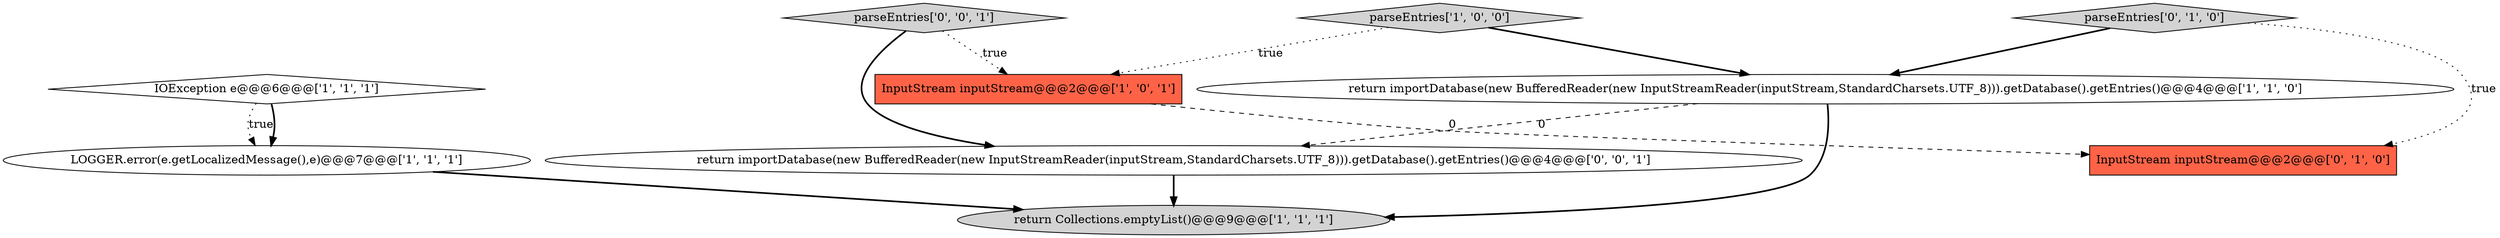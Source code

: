 digraph {
5 [style = filled, label = "LOGGER.error(e.getLocalizedMessage(),e)@@@7@@@['1', '1', '1']", fillcolor = white, shape = ellipse image = "AAA0AAABBB1BBB"];
4 [style = filled, label = "InputStream inputStream@@@2@@@['1', '0', '1']", fillcolor = tomato, shape = box image = "AAA0AAABBB1BBB"];
3 [style = filled, label = "return Collections.emptyList()@@@9@@@['1', '1', '1']", fillcolor = lightgray, shape = ellipse image = "AAA0AAABBB1BBB"];
0 [style = filled, label = "return importDatabase(new BufferedReader(new InputStreamReader(inputStream,StandardCharsets.UTF_8))).getDatabase().getEntries()@@@4@@@['1', '1', '0']", fillcolor = white, shape = ellipse image = "AAA0AAABBB1BBB"];
7 [style = filled, label = "InputStream inputStream@@@2@@@['0', '1', '0']", fillcolor = tomato, shape = box image = "AAA1AAABBB2BBB"];
9 [style = filled, label = "parseEntries['0', '0', '1']", fillcolor = lightgray, shape = diamond image = "AAA0AAABBB3BBB"];
2 [style = filled, label = "parseEntries['1', '0', '0']", fillcolor = lightgray, shape = diamond image = "AAA0AAABBB1BBB"];
6 [style = filled, label = "parseEntries['0', '1', '0']", fillcolor = lightgray, shape = diamond image = "AAA0AAABBB2BBB"];
8 [style = filled, label = "return importDatabase(new BufferedReader(new InputStreamReader(inputStream,StandardCharsets.UTF_8))).getDatabase().getEntries()@@@4@@@['0', '0', '1']", fillcolor = white, shape = ellipse image = "AAA0AAABBB3BBB"];
1 [style = filled, label = "IOException e@@@6@@@['1', '1', '1']", fillcolor = white, shape = diamond image = "AAA0AAABBB1BBB"];
6->0 [style = bold, label=""];
2->0 [style = bold, label=""];
5->3 [style = bold, label=""];
9->8 [style = bold, label=""];
2->4 [style = dotted, label="true"];
0->3 [style = bold, label=""];
1->5 [style = dotted, label="true"];
4->7 [style = dashed, label="0"];
9->4 [style = dotted, label="true"];
0->8 [style = dashed, label="0"];
6->7 [style = dotted, label="true"];
8->3 [style = bold, label=""];
1->5 [style = bold, label=""];
}
